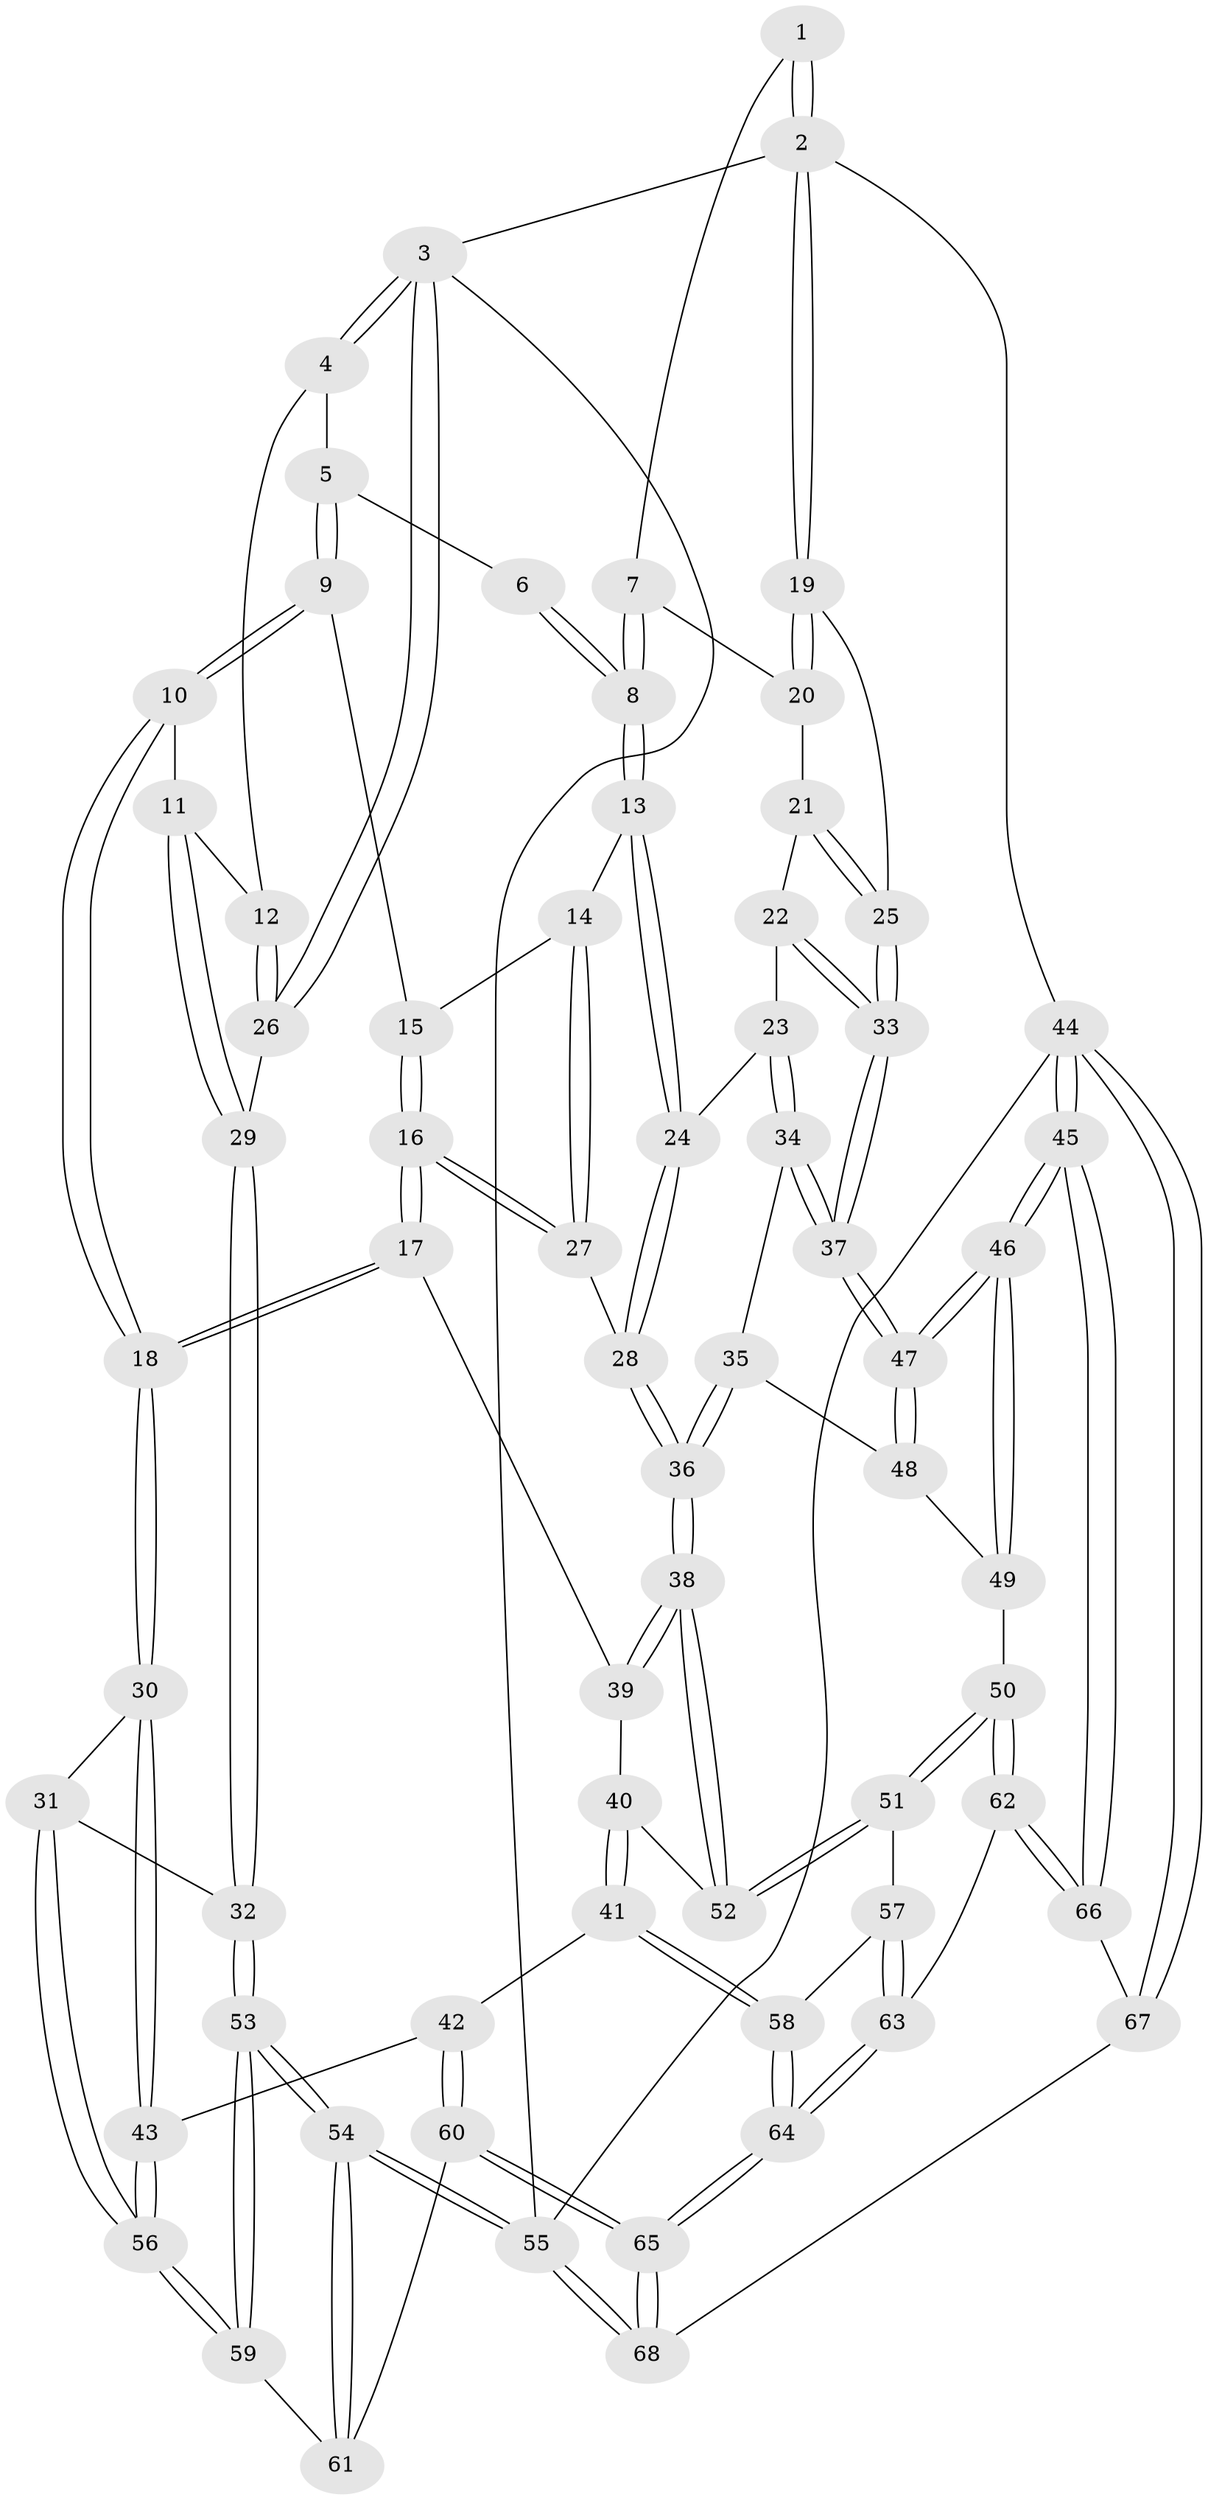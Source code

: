 // Generated by graph-tools (version 1.1) at 2025/27/03/09/25 03:27:03]
// undirected, 68 vertices, 167 edges
graph export_dot {
graph [start="1"]
  node [color=gray90,style=filled];
  1 [pos="+0.9459854727738669+0"];
  2 [pos="+1+0"];
  3 [pos="+0+0"];
  4 [pos="+0.24860823554248873+0"];
  5 [pos="+0.3811120009009108+0"];
  6 [pos="+0.6070585368530398+0"];
  7 [pos="+0.8265728923459814+0.12706599532687807"];
  8 [pos="+0.7002015776079089+0.18511134166509713"];
  9 [pos="+0.38428736975700356+0"];
  10 [pos="+0.28111598033565527+0.28246391512511176"];
  11 [pos="+0.22977710910557725+0.25010898083338773"];
  12 [pos="+0.20347178618206405+0.20919363801489227"];
  13 [pos="+0.6893588381483919+0.2019379783478543"];
  14 [pos="+0.6785552952106793+0.20490863131757486"];
  15 [pos="+0.43023957061393986+0.0059658508788608365"];
  16 [pos="+0.4135334264752089+0.32548510957765175"];
  17 [pos="+0.3875913505642763+0.34119190710393926"];
  18 [pos="+0.36571657794507484+0.3464924960391856"];
  19 [pos="+1+0.13790413652302894"];
  20 [pos="+0.8757591964800062+0.14593028878672293"];
  21 [pos="+0.9147647698170445+0.281300480519291"];
  22 [pos="+0.8061594146546566+0.34830416552742655"];
  23 [pos="+0.7976833976222364+0.35087685006730873"];
  24 [pos="+0.7669273370222457+0.32187557408233847"];
  25 [pos="+1+0.33021231491175446"];
  26 [pos="+0+0.07152540837249985"];
  27 [pos="+0.4852300502964775+0.317810988346802"];
  28 [pos="+0.6260450655683706+0.4543645491679315"];
  29 [pos="+0+0.4386513583380529"];
  30 [pos="+0.2972102611524295+0.45527747861207846"];
  31 [pos="+0+0.4996156913441927"];
  32 [pos="+0+0.4886095743580543"];
  33 [pos="+1+0.4156752510592621"];
  34 [pos="+0.8083946780129735+0.43588455585343594"];
  35 [pos="+0.7820943965254918+0.5302050383126383"];
  36 [pos="+0.6727008274653744+0.5550771149796379"];
  37 [pos="+1+0.4481722438245904"];
  38 [pos="+0.6544814338209295+0.576596641899345"];
  39 [pos="+0.45588178499700643+0.45766671925747004"];
  40 [pos="+0.5043588590978608+0.6026188321830741"];
  41 [pos="+0.42913246376704833+0.654912408723804"];
  42 [pos="+0.4153859199661533+0.653123384068044"];
  43 [pos="+0.30423172468387377+0.6014016824298961"];
  44 [pos="+1+1"];
  45 [pos="+1+1"];
  46 [pos="+1+0.9195457182907949"];
  47 [pos="+1+0.7483638925654036"];
  48 [pos="+0.7857273535342633+0.5332710569595143"];
  49 [pos="+0.7723434723228048+0.7441518306254452"];
  50 [pos="+0.6525083419372769+0.7305629032469345"];
  51 [pos="+0.6337610286650457+0.621065048730135"];
  52 [pos="+0.6330680025664103+0.6124683346834698"];
  53 [pos="+0+0.806783739634621"];
  54 [pos="+0+1"];
  55 [pos="+0+1"];
  56 [pos="+0.20967699035508194+0.716620514637285"];
  57 [pos="+0.4962223261476549+0.7093736761473535"];
  58 [pos="+0.4502142896862475+0.6881510185802611"];
  59 [pos="+0.2031817803185639+0.7776684421464871"];
  60 [pos="+0.3276724612489368+0.9074318828823065"];
  61 [pos="+0.22746035314581461+0.8256239345206192"];
  62 [pos="+0.6118392441113436+0.7985889615468451"];
  63 [pos="+0.5971518439998525+0.8004654290174716"];
  64 [pos="+0.45365598917097116+0.8609441515656537"];
  65 [pos="+0.3601827215851076+0.9440562696894307"];
  66 [pos="+0.6494669030026119+0.8694222087092072"];
  67 [pos="+0.5637842045823077+1"];
  68 [pos="+0.39323281200086563+1"];
  1 -- 2;
  1 -- 2;
  1 -- 7;
  2 -- 3;
  2 -- 19;
  2 -- 19;
  2 -- 44;
  3 -- 4;
  3 -- 4;
  3 -- 26;
  3 -- 26;
  3 -- 55;
  4 -- 5;
  4 -- 12;
  5 -- 6;
  5 -- 9;
  5 -- 9;
  6 -- 8;
  6 -- 8;
  7 -- 8;
  7 -- 8;
  7 -- 20;
  8 -- 13;
  8 -- 13;
  9 -- 10;
  9 -- 10;
  9 -- 15;
  10 -- 11;
  10 -- 18;
  10 -- 18;
  11 -- 12;
  11 -- 29;
  11 -- 29;
  12 -- 26;
  12 -- 26;
  13 -- 14;
  13 -- 24;
  13 -- 24;
  14 -- 15;
  14 -- 27;
  14 -- 27;
  15 -- 16;
  15 -- 16;
  16 -- 17;
  16 -- 17;
  16 -- 27;
  16 -- 27;
  17 -- 18;
  17 -- 18;
  17 -- 39;
  18 -- 30;
  18 -- 30;
  19 -- 20;
  19 -- 20;
  19 -- 25;
  20 -- 21;
  21 -- 22;
  21 -- 25;
  21 -- 25;
  22 -- 23;
  22 -- 33;
  22 -- 33;
  23 -- 24;
  23 -- 34;
  23 -- 34;
  24 -- 28;
  24 -- 28;
  25 -- 33;
  25 -- 33;
  26 -- 29;
  27 -- 28;
  28 -- 36;
  28 -- 36;
  29 -- 32;
  29 -- 32;
  30 -- 31;
  30 -- 43;
  30 -- 43;
  31 -- 32;
  31 -- 56;
  31 -- 56;
  32 -- 53;
  32 -- 53;
  33 -- 37;
  33 -- 37;
  34 -- 35;
  34 -- 37;
  34 -- 37;
  35 -- 36;
  35 -- 36;
  35 -- 48;
  36 -- 38;
  36 -- 38;
  37 -- 47;
  37 -- 47;
  38 -- 39;
  38 -- 39;
  38 -- 52;
  38 -- 52;
  39 -- 40;
  40 -- 41;
  40 -- 41;
  40 -- 52;
  41 -- 42;
  41 -- 58;
  41 -- 58;
  42 -- 43;
  42 -- 60;
  42 -- 60;
  43 -- 56;
  43 -- 56;
  44 -- 45;
  44 -- 45;
  44 -- 67;
  44 -- 67;
  44 -- 55;
  45 -- 46;
  45 -- 46;
  45 -- 66;
  45 -- 66;
  46 -- 47;
  46 -- 47;
  46 -- 49;
  46 -- 49;
  47 -- 48;
  47 -- 48;
  48 -- 49;
  49 -- 50;
  50 -- 51;
  50 -- 51;
  50 -- 62;
  50 -- 62;
  51 -- 52;
  51 -- 52;
  51 -- 57;
  53 -- 54;
  53 -- 54;
  53 -- 59;
  53 -- 59;
  54 -- 55;
  54 -- 55;
  54 -- 61;
  54 -- 61;
  55 -- 68;
  55 -- 68;
  56 -- 59;
  56 -- 59;
  57 -- 58;
  57 -- 63;
  57 -- 63;
  58 -- 64;
  58 -- 64;
  59 -- 61;
  60 -- 61;
  60 -- 65;
  60 -- 65;
  62 -- 63;
  62 -- 66;
  62 -- 66;
  63 -- 64;
  63 -- 64;
  64 -- 65;
  64 -- 65;
  65 -- 68;
  65 -- 68;
  66 -- 67;
  67 -- 68;
}
